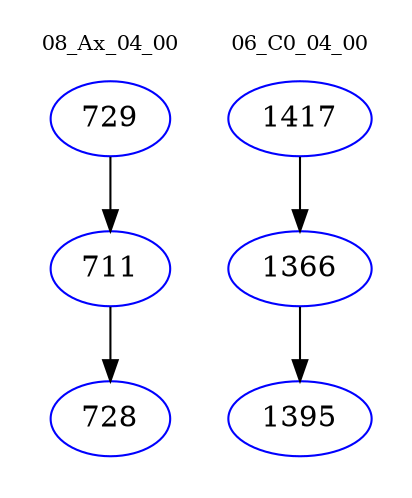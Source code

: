 digraph{
subgraph cluster_0 {
color = white
label = "08_Ax_04_00";
fontsize=10;
T0_729 [label="729", color="blue"]
T0_729 -> T0_711 [color="black"]
T0_711 [label="711", color="blue"]
T0_711 -> T0_728 [color="black"]
T0_728 [label="728", color="blue"]
}
subgraph cluster_1 {
color = white
label = "06_C0_04_00";
fontsize=10;
T1_1417 [label="1417", color="blue"]
T1_1417 -> T1_1366 [color="black"]
T1_1366 [label="1366", color="blue"]
T1_1366 -> T1_1395 [color="black"]
T1_1395 [label="1395", color="blue"]
}
}

